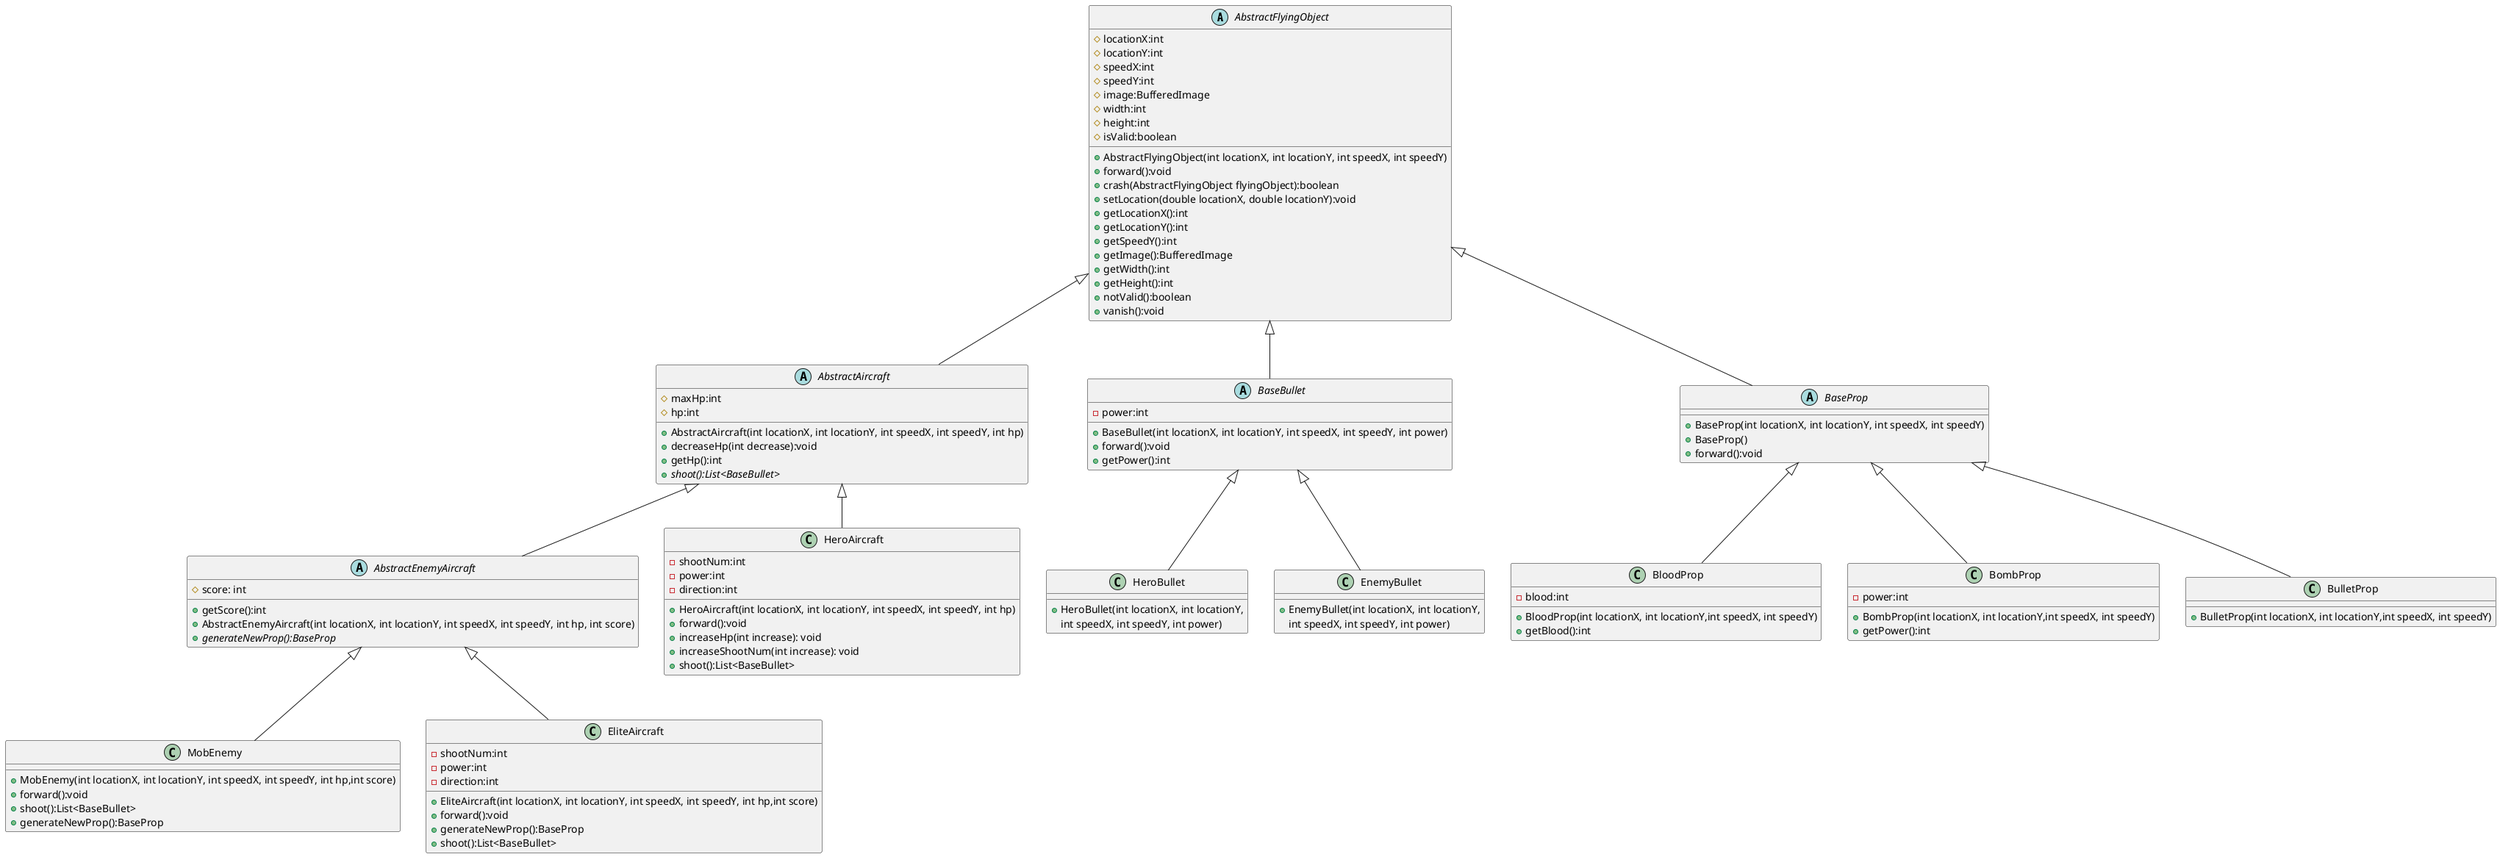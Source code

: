 @startuml
'https://plantuml.com/class-diagram

abstract class AbstractFlyingObject
{
    # locationX:int
    # locationY:int
    # speedX:int
    # speedY:int
    # image:BufferedImage
    # width:int
    # height:int
    # isValid:boolean

    + AbstractFlyingObject(int locationX, int locationY, int speedX, int speedY)
    + forward():void
    + crash(AbstractFlyingObject flyingObject):boolean
    + setLocation(double locationX, double locationY):void
    + getLocationX():int
    + getLocationY():int
    + getSpeedY():int
    + getImage():BufferedImage
    + getWidth():int
    + getHeight():int
    + notValid():boolean
    + vanish():void
}
abstract class AbstractAircraft
{
	# maxHp:int
    # hp:int
    + AbstractAircraft(int locationX, int locationY, int speedX, int speedY, int hp)
    + decreaseHp(int decrease):void
    + getHp():int
    + {abstract} shoot():List<BaseBullet>
 }

abstract class AbstractEnemyAircraft{
    # score: int
    + getScore():int
    + AbstractEnemyAircraft(int locationX, int locationY, int speedX, int speedY, int hp, int score)
    + {abstract} generateNewProp():BaseProp
}

AbstractAircraft <|-- AbstractEnemyAircraft

class HeroAircraft {
    - shootNum:int
    - power:int
    - direction:int
    + HeroAircraft(int locationX, int locationY, int speedX, int speedY, int hp)
    + forward():void
    + increaseHp(int increase): void
    + increaseShootNum(int increase): void
    + shoot():List<BaseBullet>
}

AbstractAircraft <|-- HeroAircraft

class MobEnemy {
    + MobEnemy(int locationX, int locationY, int speedX, int speedY, int hp,int score)
    + forward():void
    + shoot():List<BaseBullet>
    + generateNewProp():BaseProp
}
AbstractEnemyAircraft <|-- MobEnemy
class EliteAircraft {
    - shootNum:int
    - power:int
    - direction:int
    + EliteAircraft(int locationX, int locationY, int speedX, int speedY, int hp,int score)
    + forward():void
    + generateNewProp():BaseProp
    + shoot():List<BaseBullet>
}
AbstractEnemyAircraft <|-- EliteAircraft

abstract class BaseBullet
{
    - power:int
    + BaseBullet(int locationX, int locationY, int speedX, int speedY, int power)
    + forward():void
	+ getPower():int
}

class HeroBullet {
    + HeroBullet(int locationX, int locationY,
     int speedX, int speedY, int power)
}

class EnemyBullet {
    + EnemyBullet(int locationX, int locationY,
     int speedX, int speedY, int power)
}

BaseBullet <|-- HeroBullet
BaseBullet <|-- EnemyBullet

abstract class BaseProp
{
    + BaseProp(int locationX, int locationY, int speedX, int speedY)
    + BaseProp()
    + forward():void
}

class BloodProp {
    - blood:int
    + BloodProp(int locationX, int locationY,int speedX, int speedY)
    + getBlood():int
}
class BombProp {
    - power:int
    + BombProp(int locationX, int locationY,int speedX, int speedY)
    + getPower():int
}
class BulletProp {
    + BulletProp(int locationX, int locationY,int speedX, int speedY)
}


BaseProp <|-- BloodProp
BaseProp <|-- BombProp
BaseProp <|-- BulletProp


AbstractFlyingObject <|-- AbstractAircraft
AbstractFlyingObject <|-- BaseBullet
AbstractFlyingObject <|-- BaseProp

@enduml